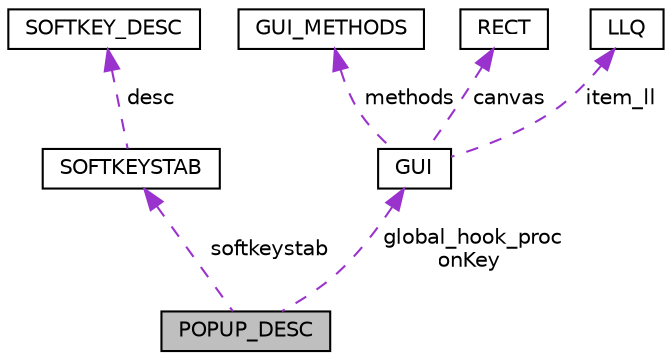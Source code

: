 digraph "POPUP_DESC"
{
 // LATEX_PDF_SIZE
  edge [fontname="Helvetica",fontsize="10",labelfontname="Helvetica",labelfontsize="10"];
  node [fontname="Helvetica",fontsize="10",shape=record];
  Node1 [label="POPUP_DESC",height=0.2,width=0.4,color="black", fillcolor="grey75", style="filled", fontcolor="black",tooltip="Popup definition."];
  Node2 -> Node1 [dir="back",color="darkorchid3",fontsize="10",style="dashed",label=" softkeystab" ,fontname="Helvetica"];
  Node2 [label="SOFTKEYSTAB",height=0.2,width=0.4,color="black", fillcolor="white", style="filled",URL="$group___u_i.html#struct_s_o_f_t_k_e_y_s_t_a_b",tooltip="List of the softkeys."];
  Node3 -> Node2 [dir="back",color="darkorchid3",fontsize="10",style="dashed",label=" desc" ,fontname="Helvetica"];
  Node3 [label="SOFTKEY_DESC",height=0.2,width=0.4,color="black", fillcolor="white", style="filled",URL="$group___u_i.html#struct_s_o_f_t_k_e_y___d_e_s_c",tooltip="UI softkey definition."];
  Node4 -> Node1 [dir="back",color="darkorchid3",fontsize="10",style="dashed",label=" global_hook_proc\nonKey" ,fontname="Helvetica"];
  Node4 [label="GUI",height=0.2,width=0.4,color="black", fillcolor="white", style="filled",URL="$group___g_u_i.html#struct_g_u_i",tooltip="GUI description and state."];
  Node5 -> Node4 [dir="back",color="darkorchid3",fontsize="10",style="dashed",label=" methods" ,fontname="Helvetica"];
  Node5 [label="GUI_METHODS",height=0.2,width=0.4,color="black", fillcolor="white", style="filled",URL="$group___g_u_i.html#struct_g_u_i___m_e_t_h_o_d_s",tooltip="GUI callbacks."];
  Node6 -> Node4 [dir="back",color="darkorchid3",fontsize="10",style="dashed",label=" canvas" ,fontname="Helvetica"];
  Node6 [label="RECT",height=0.2,width=0.4,color="black", fillcolor="white", style="filled",URL="$group___g_u_i.html#struct_r_e_c_t",tooltip="Rectangle region."];
  Node7 -> Node4 [dir="back",color="darkorchid3",fontsize="10",style="dashed",label=" item_ll" ,fontname="Helvetica"];
  Node7 [label="LLQ",height=0.2,width=0.4,color="black", fillcolor="white", style="filled",URL="$group___s_w_i_l_i_b.html#struct_l_l_q",tooltip="Linked-List header."];
}
